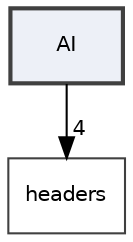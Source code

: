 digraph "AI"
{
 // LATEX_PDF_SIZE
  edge [fontname="Helvetica",fontsize="10",labelfontname="Helvetica",labelfontsize="10"];
  node [fontname="Helvetica",fontsize="10",shape=record];
  compound=true
  dir_6986901d2a307c0e78664fea1d824fa6 [shape=box, label="AI", style="filled,bold,", fillcolor="#edf0f7", color="grey25", URL="dir_6986901d2a307c0e78664fea1d824fa6.html"];
  dir_7f57b1e41c5acd0e859ae5f3a2b075a9 [shape=box, label="headers", style="", fillcolor="#edf0f7", color="grey25", URL="dir_7f57b1e41c5acd0e859ae5f3a2b075a9.html"];
  dir_6986901d2a307c0e78664fea1d824fa6->dir_7f57b1e41c5acd0e859ae5f3a2b075a9 [headlabel="4", labeldistance=1.5 headhref="dir_000000_000001.html"];
}
